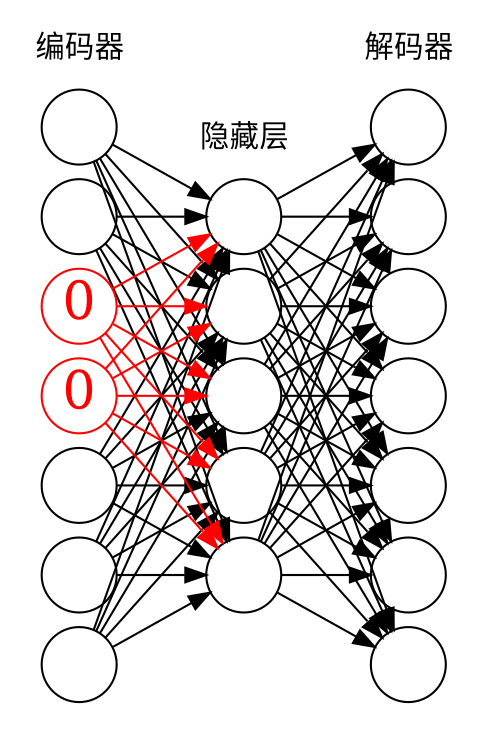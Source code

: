 digraph autoencoder{
    resolution=480;
    fontname=SimHei
    dpi = 320;
    node[style="solid", shape=circle, label=""]
    splines=line
    nodesep=.1
    rankdir="LR"

    subgraph cluster_encoder{
        color=white;
        x1, x3, x4,  x6, x7
        x2[label="0", color=red, fixedsize=true, fontsize=25, fontcolor=red]
        x5[label="0", color=red, fixedsize=true, fontsize=25, fontcolor=red]
        label = "编码器"
    }

    subgraph cluster_hidden{
        color=white;
        h1, h3, h5, h2, h4
        label="隐藏层"
    }

    subgraph cluster_decoder{
        color=white;
        y1, y2, y3, y4, y5, y6, y7
        label="解码器"
}

    {x1, x3, x4, x6, x7} -> {h1, h3, h5,h2, h4} -> {y1, y2, y3, y4, y5, y6, y7}
    edge[color=red]
    {x2, x5} -> {h1, h3, h5,h2, h4}
}

